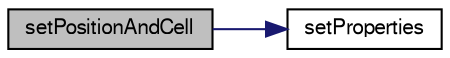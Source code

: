 digraph "setPositionAndCell"
{
  bgcolor="transparent";
  edge [fontname="FreeSans",fontsize="10",labelfontname="FreeSans",labelfontsize="10"];
  node [fontname="FreeSans",fontsize="10",shape=record];
  rankdir="LR";
  Node236 [label="setPositionAndCell",height=0.2,width=0.4,color="black", fillcolor="grey75", style="filled", fontcolor="black"];
  Node236 -> Node237 [color="midnightblue",fontsize="10",style="solid",fontname="FreeSans"];
  Node237 [label="setProperties",height=0.2,width=0.4,color="black",URL="$a24050.html#a9c29fb14e9bea94ae75c185efe894b00",tooltip="Set the parcel properties. "];
}
